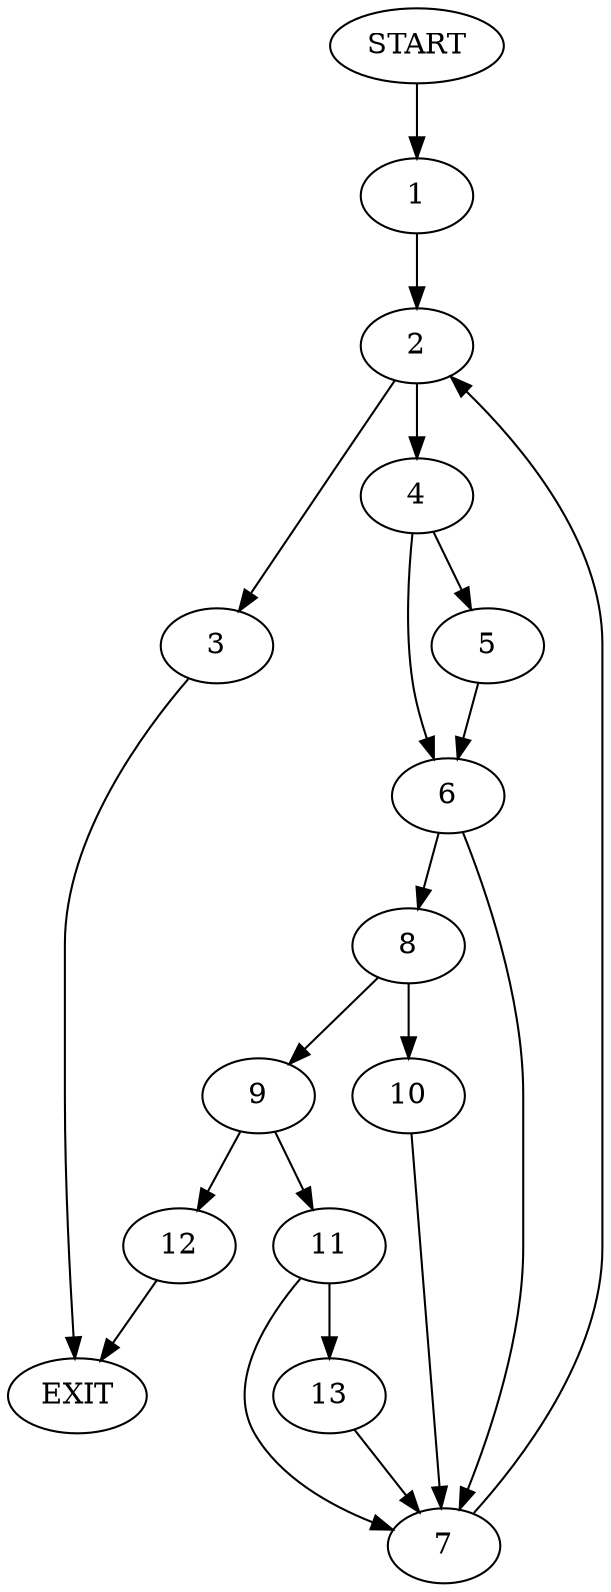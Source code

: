 digraph {
0 [label="START"]
14 [label="EXIT"]
0 -> 1
1 -> 2
2 -> 3
2 -> 4
4 -> 5
4 -> 6
3 -> 14
6 -> 7
6 -> 8
5 -> 6
8 -> 9
8 -> 10
7 -> 2
10 -> 7
9 -> 11
9 -> 12
11 -> 7
11 -> 13
12 -> 14
13 -> 7
}

